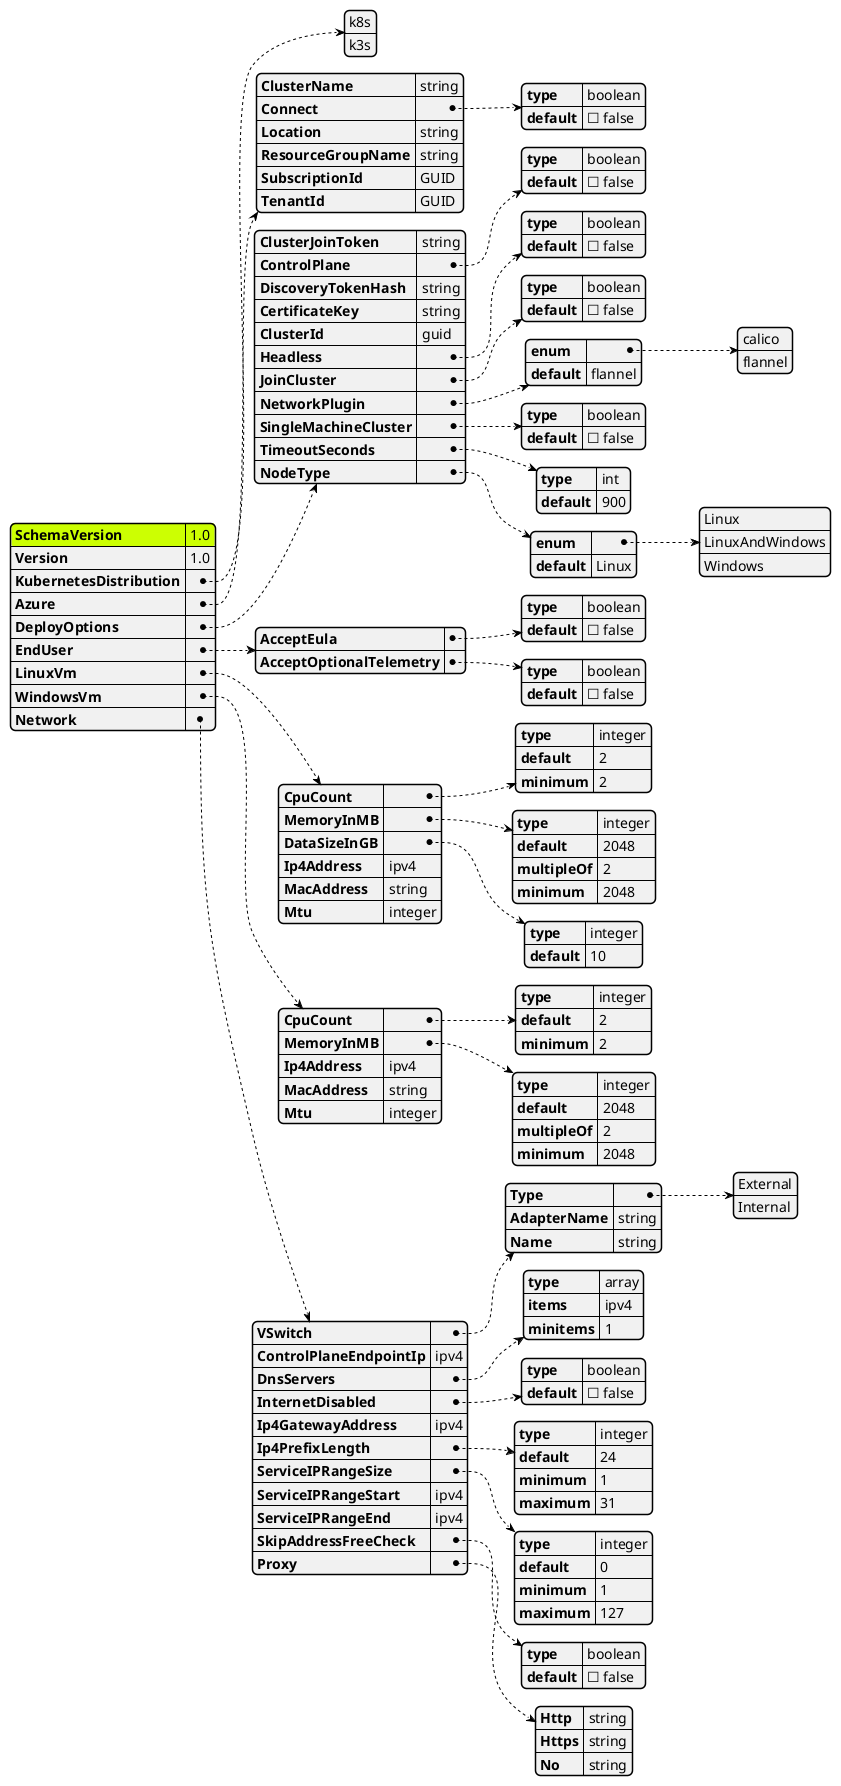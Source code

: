 @startjson AksEdgeSchema
<style>
jsonDiagram {
    node {
        FontName Segoe UI SemiBold
        FontColor blue
        FontSize 14
        RoundCorner 10
        LineThickness 1
        separator {
            LineThickness 0.25
            LineColor black
        }
    }
    arrow {
        LineColor blue
        LineThickness 1
        LineStyle 2;5
    }
    highlight {
        BackgroundColor Blue
        FontColor White
    }
}
</style>
#highlight "SchemaVersion"
{
    "SchemaVersion": "1.0",
    "Version": "1.0",
    "KubernetesDistribution": [
        "k8s",
        "k3s"
    ],
    "Azure": {
        "ClusterName": "string",
        "Connect": {
            "type": "boolean",
            "default": false
        },
        "Location": "string",
        "ResourceGroupName": "string",
        "SubscriptionId": "GUID",
        "TenantId": "GUID"
    },
    "DeployOptions": {
        "ClusterJoinToken": "string",
        "ControlPlane": {
            "type": "boolean",
            "default": false
        },
        "DiscoveryTokenHash": "string",
        "CertificateKey": "string",
        "ClusterId": "guid",
        "Headless": {
            "type": "boolean",
            "default": false
        },
        "JoinCluster": {
            "type": "boolean",
            "default": false
        },
        "NetworkPlugin": {
            "enum": [
                "calico",
                "flannel"
            ],
            "default": "flannel"
        },
        "SingleMachineCluster": {
            "type": "boolean",
            "default": false
        },
        "TimeoutSeconds": {
            "type": "int",
            "default": 900
        },
        "NodeType": {
            "enum": [
                "Linux",
                "LinuxAndWindows",
                "Windows"
            ],
            "default": "Linux"
        }
    },
    "EndUser": {
        "AcceptEula": {
            "type": "boolean",
            "default": false
        },
        "AcceptOptionalTelemetry": {
            "type": "boolean",
            "default": false
        }
    },
    "LinuxVm": {
        "CpuCount": {
            "type": "integer",
            "default": 2,
            "minimum": 2
        },
        "MemoryInMB": {
            "type": "integer",
            "default": 2048,
            "multipleOf": 2,
            "minimum": 2048
        },
        "DataSizeInGB": {
            "type": "integer",
            "default": 10
        },
        "Ip4Address": "ipv4",
        "MacAddress": "string",
        "Mtu": "integer"
    },
    "WindowsVm": {
        "CpuCount": {
            "type": "integer",
            "default": 2,
            "minimum": 2
        },
        "MemoryInMB": {
            "type": "integer",
            "default": 2048,
            "multipleOf": 2,
            "minimum": 2048
        },
        "Ip4Address": "ipv4",
        "MacAddress": "string",
        "Mtu": "integer"
    },
    "Network": {
        "VSwitch": {
            "Type": [
                "External",
                "Internal"
            ],
            "AdapterName": "string",
            "Name": "string"
        },
        "ControlPlaneEndpointIp": "ipv4",
        "DnsServers": {
            "type": "array",
            "items": "ipv4",
            "minitems": 1
        },
        "InternetDisabled": {
            "type": "boolean",
            "default": false
        },
        "Ip4GatewayAddress": "ipv4",
        "Ip4PrefixLength": {
            "type": "integer",
            "default": 24,
            "minimum": 1,
            "maximum": 31
        },
        "ServiceIPRangeSize": {
            "type": "integer",
            "default": 0,
            "minimum": 1,
            "maximum": 127
        },
        "ServiceIPRangeStart": "ipv4",
        "ServiceIPRangeEnd": "ipv4",
        "SkipAddressFreeCheck": {
            "type": "boolean",
            "default": false
        },
        "Proxy": {
            "Http":"string",
            "Https":"string",
            "No":"string"
        }
    }
}
@endjson